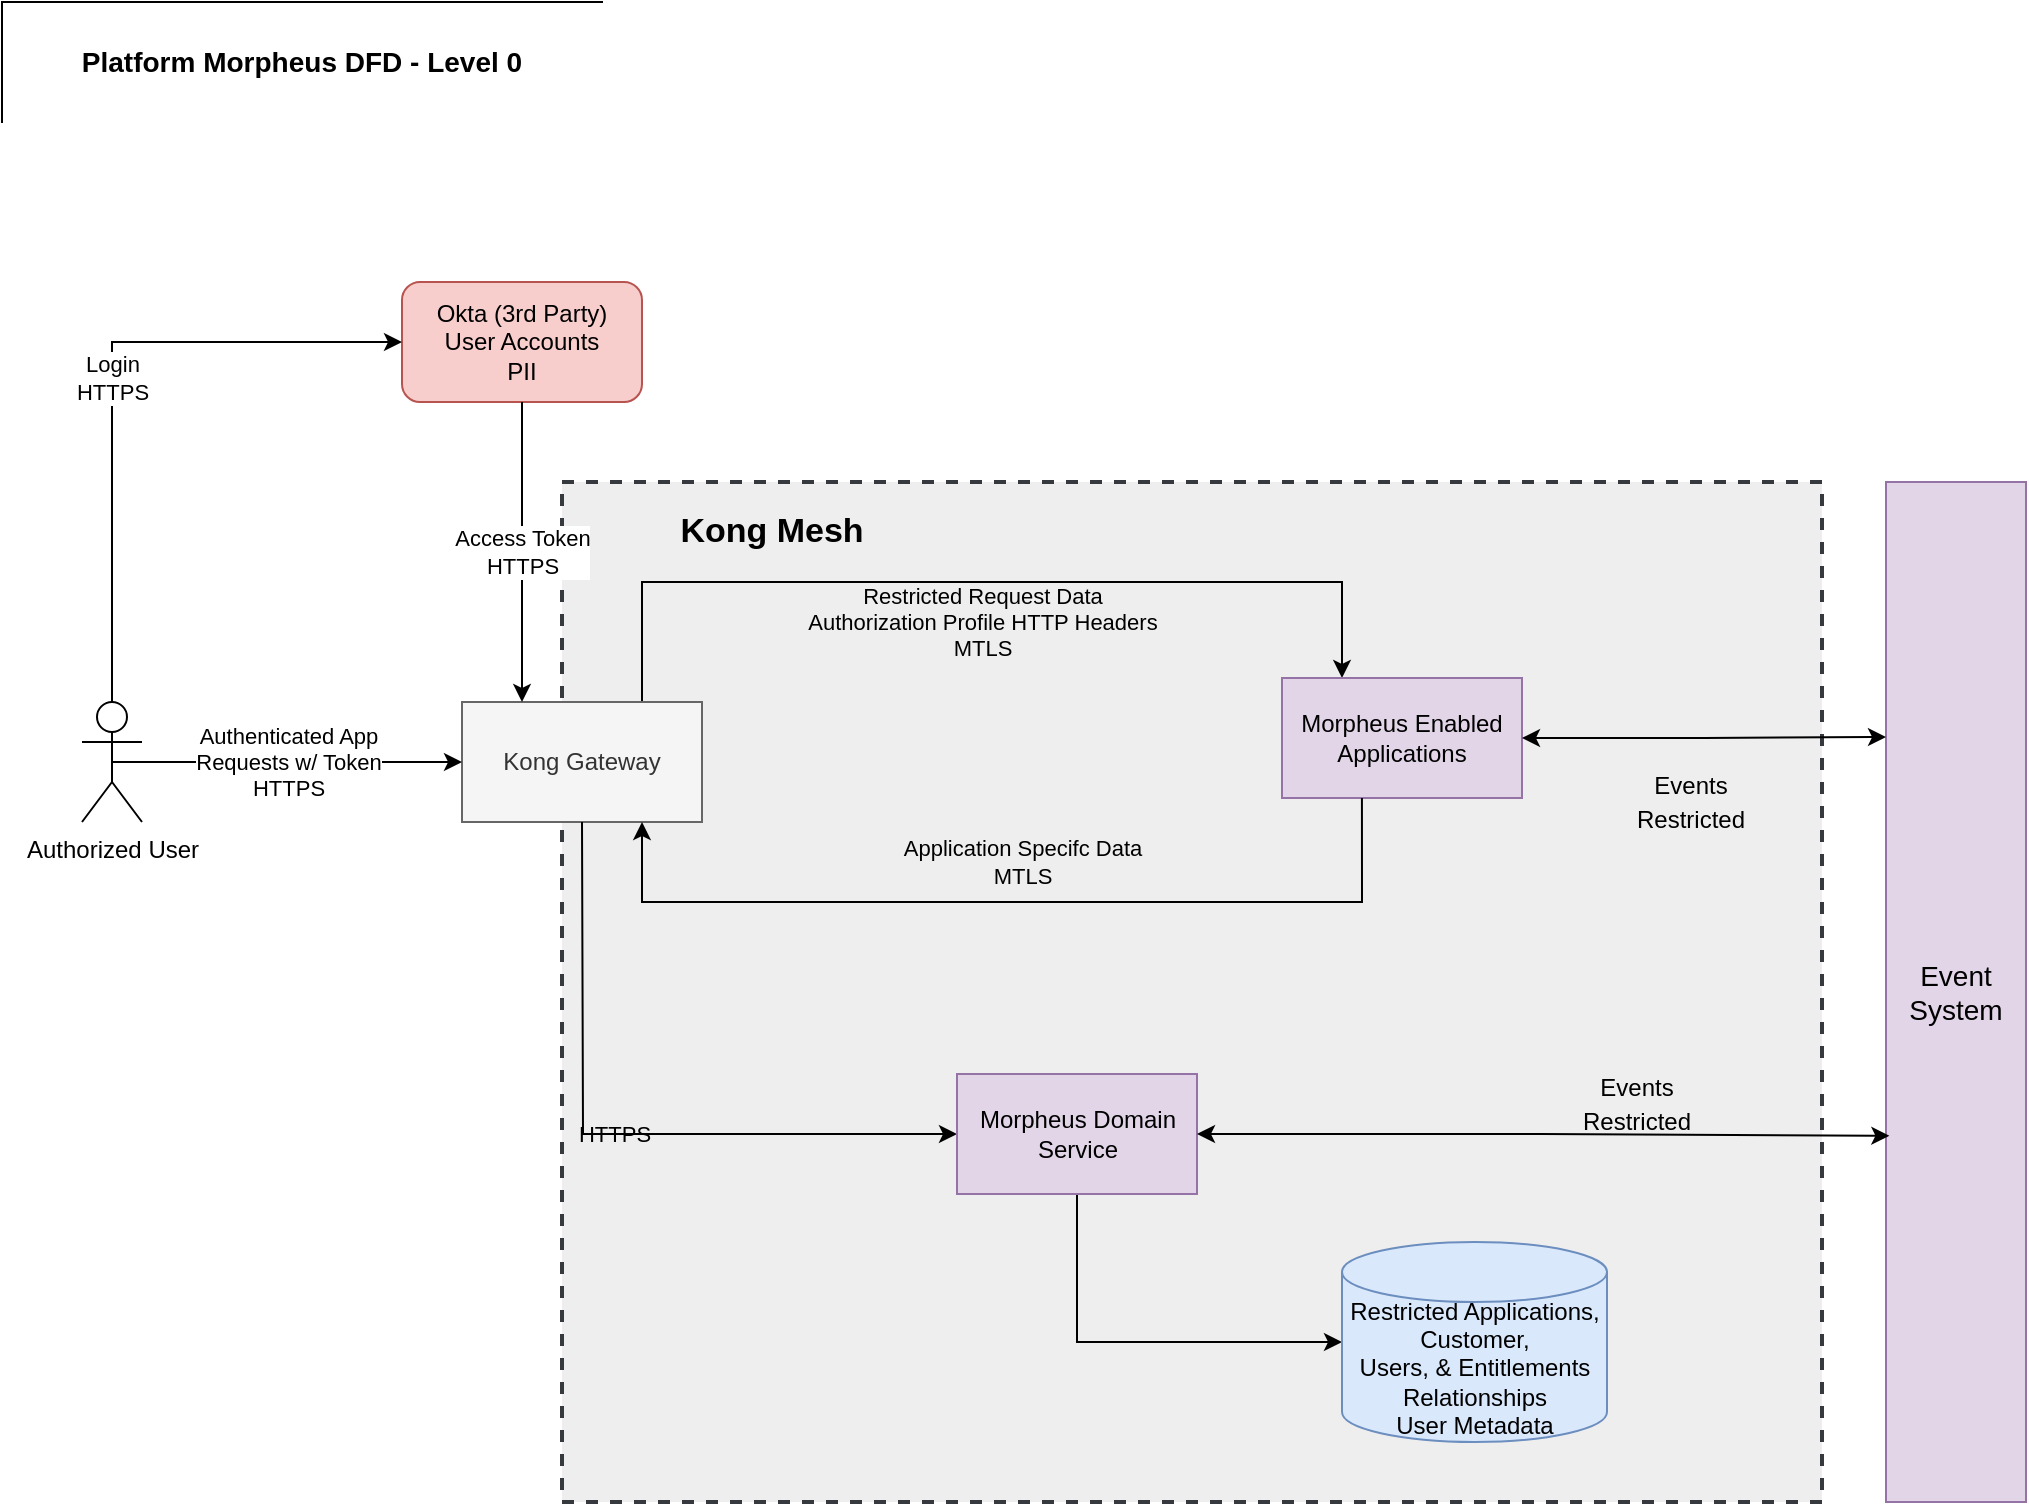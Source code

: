 <mxfile version="20.8.16" type="device"><diagram name="Page-1" id="g7S1QMbIfYLZPxOHycVF"><mxGraphModel dx="1356" dy="988" grid="1" gridSize="10" guides="1" tooltips="1" connect="1" arrows="1" fold="1" page="1" pageScale="1" pageWidth="850" pageHeight="1100" math="0" shadow="0"><root><mxCell id="0"/><mxCell id="1" parent="0"/><mxCell id="-g8zrjvSW6ZdotV9t9QR-51" value="" style="rounded=0;whiteSpace=wrap;html=1;align=left;dashed=1;strokeWidth=2;fillColor=#eeeeee;strokeColor=#36393d;" parent="1" vertex="1"><mxGeometry x="320" y="280" width="630" height="510" as="geometry"/></mxCell><mxCell id="-g8zrjvSW6ZdotV9t9QR-4" value="Authorized User" style="shape=umlActor;verticalLabelPosition=bottom;verticalAlign=top;html=1;outlineConnect=0;" parent="1" vertex="1"><mxGeometry x="80" y="390" width="30" height="60" as="geometry"/></mxCell><mxCell id="-g8zrjvSW6ZdotV9t9QR-13" value="&lt;b&gt;&lt;font style=&quot;font-size: 14px;&quot;&gt;Platform Morpheus DFD - Level 0&lt;/font&gt;&lt;/b&gt;" style="shape=partialRectangle;whiteSpace=wrap;html=1;bottom=0;right=0;fillColor=none;" parent="1" vertex="1"><mxGeometry x="40" y="40" width="300" height="60" as="geometry"/></mxCell><mxCell id="-g8zrjvSW6ZdotV9t9QR-33" value="Okta (3rd Party)&lt;br&gt;User Accounts&lt;br&gt;PII" style="rounded=1;whiteSpace=wrap;html=1;fillColor=#f8cecc;strokeColor=#b85450;" parent="1" vertex="1"><mxGeometry x="240" y="180" width="120" height="60" as="geometry"/></mxCell><mxCell id="-g8zrjvSW6ZdotV9t9QR-34" value="Login&lt;br&gt;HTTPS" style="endArrow=classic;html=1;rounded=0;entryX=0;entryY=0.5;entryDx=0;entryDy=0;edgeStyle=orthogonalEdgeStyle;exitX=0.5;exitY=0;exitDx=0;exitDy=0;exitPerimeter=0;" parent="1" source="-g8zrjvSW6ZdotV9t9QR-4" target="-g8zrjvSW6ZdotV9t9QR-33" edge="1"><mxGeometry width="50" height="50" relative="1" as="geometry"><mxPoint x="120" y="350" as="sourcePoint"/><mxPoint x="220" y="220" as="targetPoint"/></mxGeometry></mxCell><mxCell id="-g8zrjvSW6ZdotV9t9QR-48" value="Restricted Request Data&lt;br&gt;Authorization Profile HTTP Headers&lt;br&gt;MTLS" style="edgeStyle=orthogonalEdgeStyle;rounded=0;orthogonalLoop=1;jettySize=auto;html=1;startArrow=none;startFill=0;endArrow=classic;endFill=1;exitX=0.75;exitY=0;exitDx=0;exitDy=0;entryX=0.25;entryY=0;entryDx=0;entryDy=0;labelBackgroundColor=none;" parent="1" source="-g8zrjvSW6ZdotV9t9QR-35" target="-g8zrjvSW6ZdotV9t9QR-39" edge="1"><mxGeometry x="0.004" y="-20" relative="1" as="geometry"><Array as="points"><mxPoint x="360" y="330"/><mxPoint x="710" y="330"/></Array><mxPoint as="offset"/></mxGeometry></mxCell><mxCell id="-g8zrjvSW6ZdotV9t9QR-35" value="Kong Gateway" style="rounded=0;whiteSpace=wrap;html=1;fillColor=#f5f5f5;fontColor=#333333;strokeColor=#666666;" parent="1" vertex="1"><mxGeometry x="270" y="390" width="120" height="60" as="geometry"/></mxCell><mxCell id="-g8zrjvSW6ZdotV9t9QR-36" value="Access Token&lt;br&gt;HTTPS" style="endArrow=none;html=1;rounded=0;entryX=0.5;entryY=1;entryDx=0;entryDy=0;exitX=0.25;exitY=0;exitDx=0;exitDy=0;startArrow=classic;startFill=1;endFill=0;" parent="1" source="-g8zrjvSW6ZdotV9t9QR-35" target="-g8zrjvSW6ZdotV9t9QR-33" edge="1"><mxGeometry width="50" height="50" relative="1" as="geometry"><mxPoint x="330" y="380" as="sourcePoint"/><mxPoint x="450" y="370" as="targetPoint"/></mxGeometry></mxCell><mxCell id="-g8zrjvSW6ZdotV9t9QR-39" value="Morpheus Enabled Applications" style="rounded=0;whiteSpace=wrap;html=1;fillColor=#e1d5e7;strokeColor=#9673a6;" parent="1" vertex="1"><mxGeometry x="680" y="378" width="120" height="60" as="geometry"/></mxCell><mxCell id="-g8zrjvSW6ZdotV9t9QR-40" value="Authenticated App &lt;br&gt;Requests w/ Token&lt;br&gt;HTTPS" style="endArrow=classic;html=1;rounded=0;entryX=0;entryY=0.5;entryDx=0;entryDy=0;exitX=0.5;exitY=0.5;exitDx=0;exitDy=0;exitPerimeter=0;" parent="1" source="-g8zrjvSW6ZdotV9t9QR-4" target="-g8zrjvSW6ZdotV9t9QR-35" edge="1"><mxGeometry width="50" height="50" relative="1" as="geometry"><mxPoint x="180" y="490" as="sourcePoint"/><mxPoint x="230" y="440" as="targetPoint"/></mxGeometry></mxCell><mxCell id="-g8zrjvSW6ZdotV9t9QR-45" value="" style="edgeStyle=orthogonalEdgeStyle;rounded=0;orthogonalLoop=1;jettySize=auto;html=1;startArrow=classic;startFill=1;endArrow=none;endFill=0;" parent="1" source="-g8zrjvSW6ZdotV9t9QR-42" target="-g8zrjvSW6ZdotV9t9QR-43" edge="1"><mxGeometry relative="1" as="geometry"/></mxCell><mxCell id="-g8zrjvSW6ZdotV9t9QR-42" value="Restricted Applications,&lt;br&gt;Customer,&lt;br&gt;Users, &amp;amp; Entitlements&lt;br&gt;Relationships&lt;br&gt;User Metadata" style="shape=cylinder3;whiteSpace=wrap;html=1;boundedLbl=1;backgroundOutline=1;size=15;fillColor=#dae8fc;strokeColor=#6c8ebf;" parent="1" vertex="1"><mxGeometry x="710" y="660" width="132.5" height="100" as="geometry"/></mxCell><mxCell id="-g8zrjvSW6ZdotV9t9QR-47" value="HTTPS" style="edgeStyle=orthogonalEdgeStyle;rounded=0;orthogonalLoop=1;jettySize=auto;html=1;startArrow=classic;startFill=1;endArrow=none;endFill=0;labelBackgroundColor=none;" parent="1" source="-g8zrjvSW6ZdotV9t9QR-43" edge="1"><mxGeometry relative="1" as="geometry"><mxPoint x="330" y="450" as="targetPoint"/></mxGeometry></mxCell><mxCell id="-g8zrjvSW6ZdotV9t9QR-43" value="Morpheus Domain Service" style="rounded=0;whiteSpace=wrap;html=1;fillColor=#e1d5e7;strokeColor=#9673a6;" parent="1" vertex="1"><mxGeometry x="517.5" y="576" width="120" height="60" as="geometry"/></mxCell><mxCell id="-g8zrjvSW6ZdotV9t9QR-49" value="Application Specifc Data&lt;br&gt;MTLS" style="endArrow=classic;html=1;rounded=0;entryX=0.75;entryY=1;entryDx=0;entryDy=0;exitX=0.333;exitY=1;exitDx=0;exitDy=0;exitPerimeter=0;edgeStyle=orthogonalEdgeStyle;labelBackgroundColor=none;" parent="1" source="-g8zrjvSW6ZdotV9t9QR-39" target="-g8zrjvSW6ZdotV9t9QR-35" edge="1"><mxGeometry x="-0.018" y="-20" width="50" height="50" relative="1" as="geometry"><mxPoint x="400" y="340" as="sourcePoint"/><mxPoint x="450" y="290" as="targetPoint"/><Array as="points"><mxPoint x="720" y="490"/><mxPoint x="360" y="490"/></Array><mxPoint as="offset"/></mxGeometry></mxCell><mxCell id="-g8zrjvSW6ZdotV9t9QR-52" value="&lt;b&gt;&lt;font style=&quot;font-size: 17px;&quot;&gt;Kong Mesh&lt;/font&gt;&lt;/b&gt;" style="text;strokeColor=none;align=center;fillColor=none;html=1;verticalAlign=middle;whiteSpace=wrap;rounded=0;" parent="1" vertex="1"><mxGeometry x="360" y="290" width="130" height="30" as="geometry"/></mxCell><mxCell id="4OZYfjQRqfpSTSXxLbQ1-3" value="Event&lt;br&gt;System" style="rounded=0;whiteSpace=wrap;html=1;strokeWidth=1;fontSize=14;fillColor=#e1d5e7;strokeColor=#9673a6;" parent="1" vertex="1"><mxGeometry x="982" y="280" width="70" height="510" as="geometry"/></mxCell><mxCell id="4OZYfjQRqfpSTSXxLbQ1-4" value="&lt;font style=&quot;font-size: 12px;&quot;&gt;Events&lt;br&gt;Restricted&lt;/font&gt;" style="endArrow=classic;startArrow=classic;html=1;rounded=0;fontSize=14;exitX=1;exitY=0.5;exitDx=0;exitDy=0;fillColor=none;labelBackgroundColor=none;entryX=0;entryY=0.25;entryDx=0;entryDy=0;edgeStyle=orthogonalEdgeStyle;" parent="1" source="-g8zrjvSW6ZdotV9t9QR-39" target="4OZYfjQRqfpSTSXxLbQ1-3" edge="1"><mxGeometry x="-0.064" y="-21" width="50" height="50" relative="1" as="geometry"><mxPoint x="760" y="620" as="sourcePoint"/><mxPoint x="990" y="410" as="targetPoint"/><mxPoint x="-2" y="10" as="offset"/></mxGeometry></mxCell><mxCell id="4OZYfjQRqfpSTSXxLbQ1-5" value="&lt;font style=&quot;font-size: 12px;&quot;&gt;Events&lt;br&gt;Restricted&lt;/font&gt;" style="endArrow=classic;startArrow=classic;html=1;rounded=0;fontSize=14;entryX=0.024;entryY=0.641;entryDx=0;entryDy=0;entryPerimeter=0;labelBackgroundColor=none;edgeStyle=orthogonalEdgeStyle;" parent="1" source="-g8zrjvSW6ZdotV9t9QR-43" target="4OZYfjQRqfpSTSXxLbQ1-3" edge="1"><mxGeometry x="0.269" y="17" width="50" height="50" relative="1" as="geometry"><mxPoint x="644" y="549.998" as="sourcePoint"/><mxPoint x="838" y="626.161" as="targetPoint"/><mxPoint as="offset"/></mxGeometry></mxCell></root></mxGraphModel></diagram></mxfile>